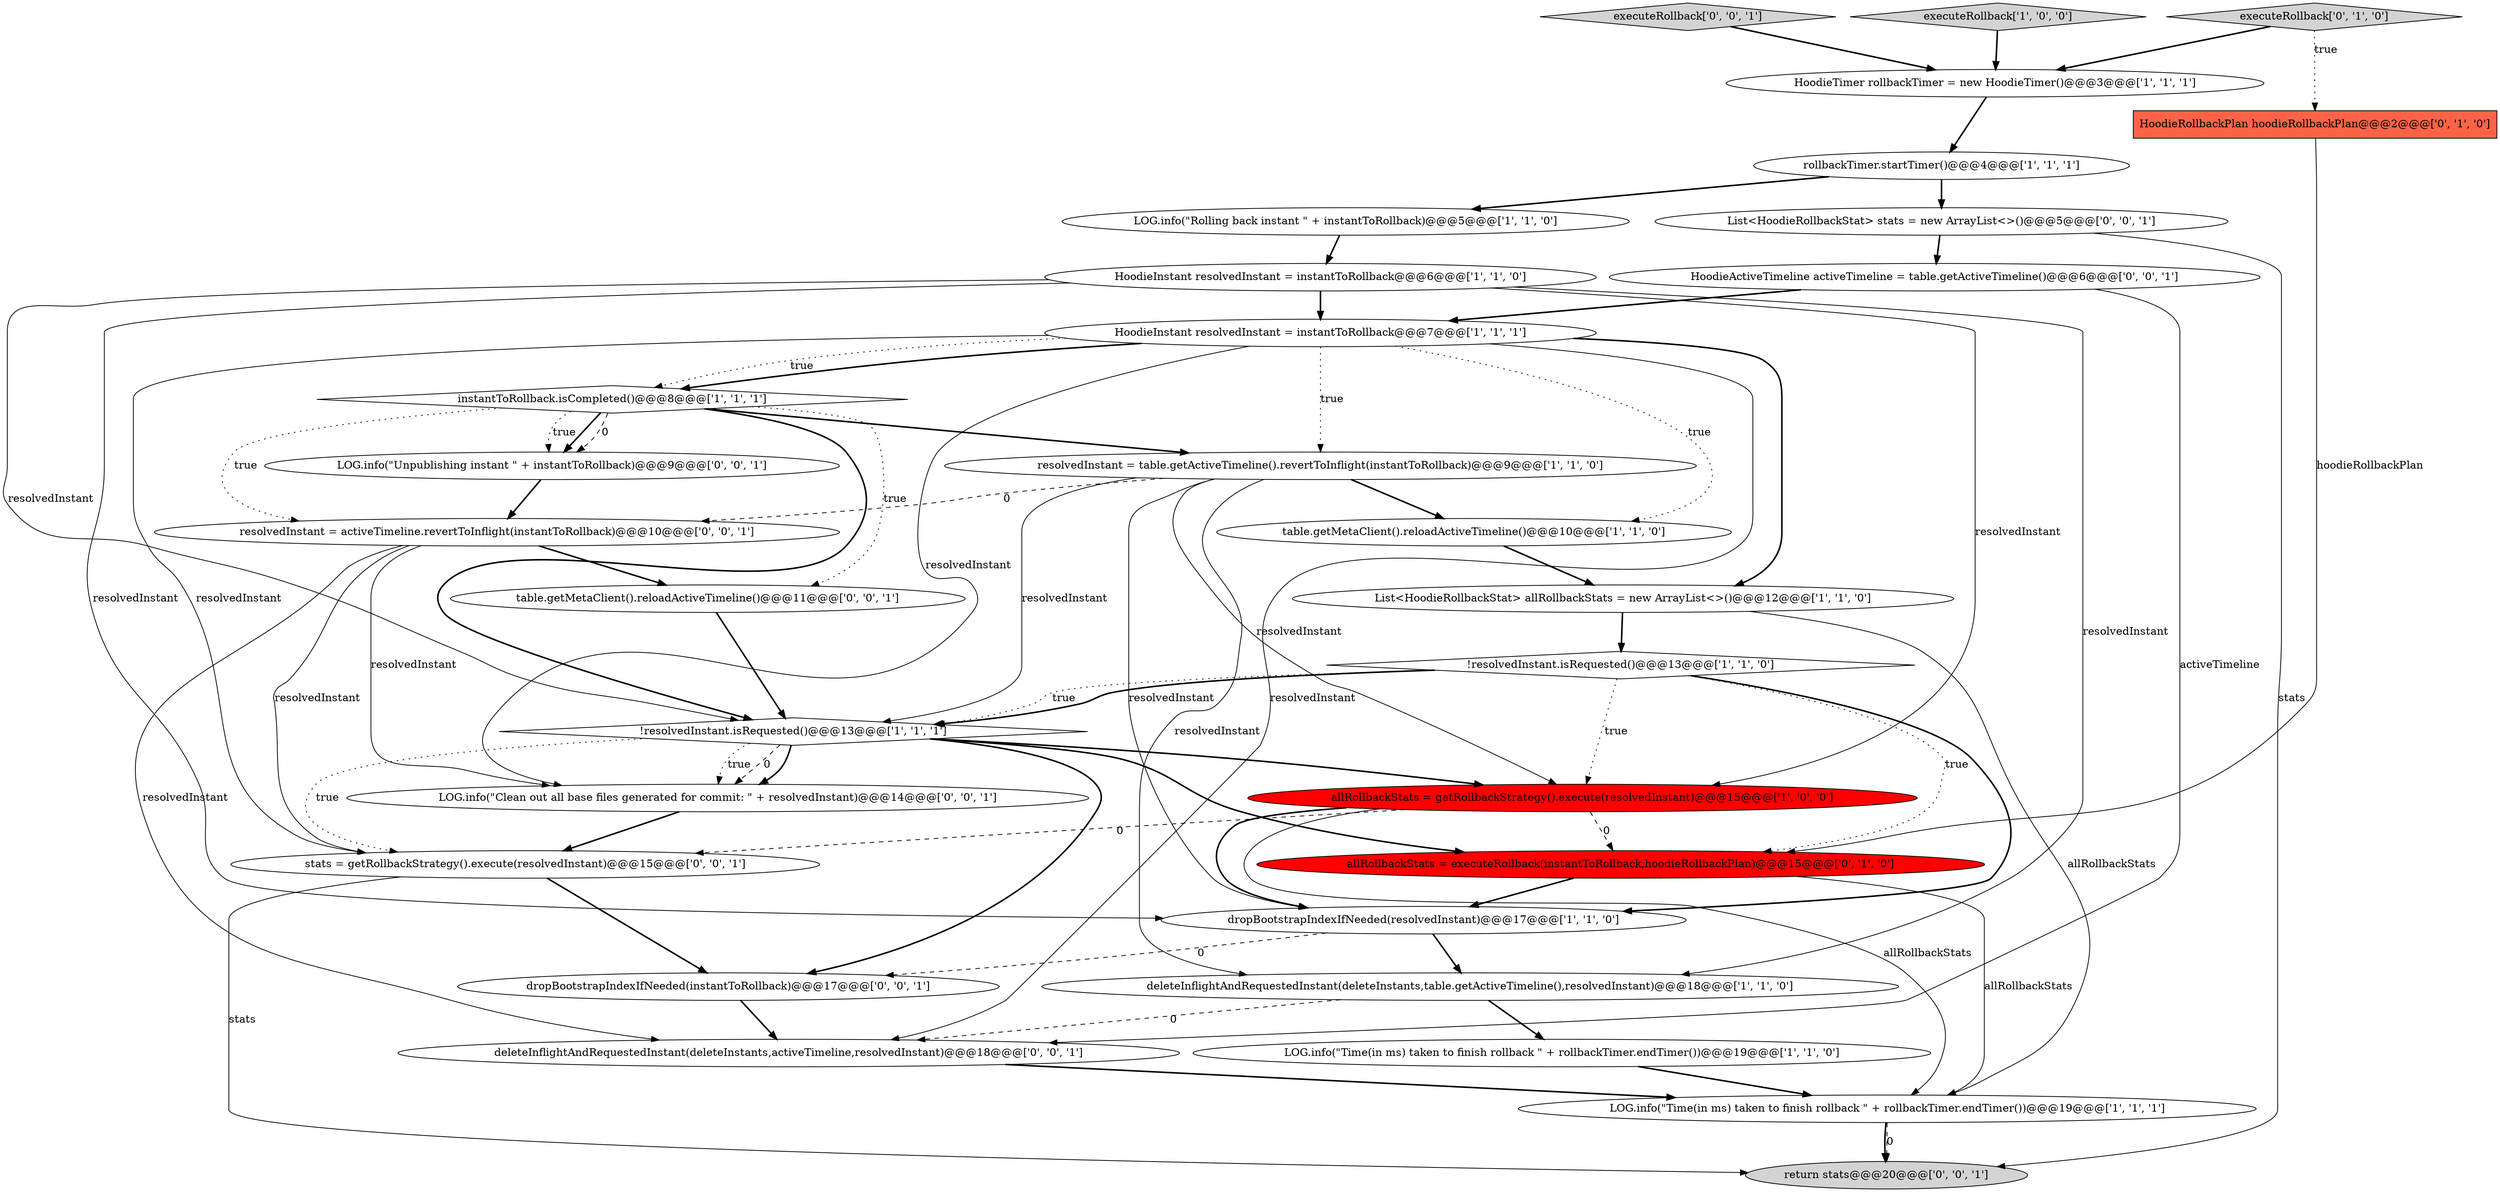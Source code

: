digraph {
24 [style = filled, label = "stats = getRollbackStrategy().execute(resolvedInstant)@@@15@@@['0', '0', '1']", fillcolor = white, shape = ellipse image = "AAA0AAABBB3BBB"];
2 [style = filled, label = "instantToRollback.isCompleted()@@@8@@@['1', '1', '1']", fillcolor = white, shape = diamond image = "AAA0AAABBB1BBB"];
20 [style = filled, label = "executeRollback['0', '0', '1']", fillcolor = lightgray, shape = diamond image = "AAA0AAABBB3BBB"];
21 [style = filled, label = "resolvedInstant = activeTimeline.revertToInflight(instantToRollback)@@@10@@@['0', '0', '1']", fillcolor = white, shape = ellipse image = "AAA0AAABBB3BBB"];
25 [style = filled, label = "table.getMetaClient().reloadActiveTimeline()@@@11@@@['0', '0', '1']", fillcolor = white, shape = ellipse image = "AAA0AAABBB3BBB"];
8 [style = filled, label = "executeRollback['1', '0', '0']", fillcolor = lightgray, shape = diamond image = "AAA0AAABBB1BBB"];
19 [style = filled, label = "HoodieRollbackPlan hoodieRollbackPlan@@@2@@@['0', '1', '0']", fillcolor = tomato, shape = box image = "AAA1AAABBB2BBB"];
27 [style = filled, label = "return stats@@@20@@@['0', '0', '1']", fillcolor = lightgray, shape = ellipse image = "AAA0AAABBB3BBB"];
22 [style = filled, label = "LOG.info(\"Unpublishing instant \" + instantToRollback)@@@9@@@['0', '0', '1']", fillcolor = white, shape = ellipse image = "AAA0AAABBB3BBB"];
26 [style = filled, label = "List<HoodieRollbackStat> stats = new ArrayList<>()@@@5@@@['0', '0', '1']", fillcolor = white, shape = ellipse image = "AAA0AAABBB3BBB"];
23 [style = filled, label = "LOG.info(\"Clean out all base files generated for commit: \" + resolvedInstant)@@@14@@@['0', '0', '1']", fillcolor = white, shape = ellipse image = "AAA0AAABBB3BBB"];
0 [style = filled, label = "resolvedInstant = table.getActiveTimeline().revertToInflight(instantToRollback)@@@9@@@['1', '1', '0']", fillcolor = white, shape = ellipse image = "AAA0AAABBB1BBB"];
1 [style = filled, label = "HoodieInstant resolvedInstant = instantToRollback@@@7@@@['1', '1', '1']", fillcolor = white, shape = ellipse image = "AAA0AAABBB1BBB"];
15 [style = filled, label = "HoodieTimer rollbackTimer = new HoodieTimer()@@@3@@@['1', '1', '1']", fillcolor = white, shape = ellipse image = "AAA0AAABBB1BBB"];
14 [style = filled, label = "LOG.info(\"Time(in ms) taken to finish rollback \" + rollbackTimer.endTimer())@@@19@@@['1', '1', '1']", fillcolor = white, shape = ellipse image = "AAA0AAABBB1BBB"];
16 [style = filled, label = "!resolvedInstant.isRequested()@@@13@@@['1', '1', '0']", fillcolor = white, shape = diamond image = "AAA0AAABBB1BBB"];
17 [style = filled, label = "allRollbackStats = executeRollback(instantToRollback,hoodieRollbackPlan)@@@15@@@['0', '1', '0']", fillcolor = red, shape = ellipse image = "AAA1AAABBB2BBB"];
4 [style = filled, label = "allRollbackStats = getRollbackStrategy().execute(resolvedInstant)@@@15@@@['1', '0', '0']", fillcolor = red, shape = ellipse image = "AAA1AAABBB1BBB"];
11 [style = filled, label = "List<HoodieRollbackStat> allRollbackStats = new ArrayList<>()@@@12@@@['1', '1', '0']", fillcolor = white, shape = ellipse image = "AAA0AAABBB1BBB"];
9 [style = filled, label = "table.getMetaClient().reloadActiveTimeline()@@@10@@@['1', '1', '0']", fillcolor = white, shape = ellipse image = "AAA0AAABBB1BBB"];
7 [style = filled, label = "deleteInflightAndRequestedInstant(deleteInstants,table.getActiveTimeline(),resolvedInstant)@@@18@@@['1', '1', '0']", fillcolor = white, shape = ellipse image = "AAA0AAABBB1BBB"];
13 [style = filled, label = "HoodieInstant resolvedInstant = instantToRollback@@@6@@@['1', '1', '0']", fillcolor = white, shape = ellipse image = "AAA0AAABBB1BBB"];
10 [style = filled, label = "LOG.info(\"Rolling back instant \" + instantToRollback)@@@5@@@['1', '1', '0']", fillcolor = white, shape = ellipse image = "AAA0AAABBB1BBB"];
12 [style = filled, label = "dropBootstrapIndexIfNeeded(resolvedInstant)@@@17@@@['1', '1', '0']", fillcolor = white, shape = ellipse image = "AAA0AAABBB1BBB"];
3 [style = filled, label = "LOG.info(\"Time(in ms) taken to finish rollback \" + rollbackTimer.endTimer())@@@19@@@['1', '1', '0']", fillcolor = white, shape = ellipse image = "AAA0AAABBB1BBB"];
5 [style = filled, label = "rollbackTimer.startTimer()@@@4@@@['1', '1', '1']", fillcolor = white, shape = ellipse image = "AAA0AAABBB1BBB"];
29 [style = filled, label = "HoodieActiveTimeline activeTimeline = table.getActiveTimeline()@@@6@@@['0', '0', '1']", fillcolor = white, shape = ellipse image = "AAA0AAABBB3BBB"];
18 [style = filled, label = "executeRollback['0', '1', '0']", fillcolor = lightgray, shape = diamond image = "AAA0AAABBB2BBB"];
6 [style = filled, label = "!resolvedInstant.isRequested()@@@13@@@['1', '1', '1']", fillcolor = white, shape = diamond image = "AAA0AAABBB1BBB"];
28 [style = filled, label = "deleteInflightAndRequestedInstant(deleteInstants,activeTimeline,resolvedInstant)@@@18@@@['0', '0', '1']", fillcolor = white, shape = ellipse image = "AAA0AAABBB3BBB"];
30 [style = filled, label = "dropBootstrapIndexIfNeeded(instantToRollback)@@@17@@@['0', '0', '1']", fillcolor = white, shape = ellipse image = "AAA0AAABBB3BBB"];
6->17 [style = bold, label=""];
11->16 [style = bold, label=""];
5->10 [style = bold, label=""];
6->24 [style = dotted, label="true"];
0->9 [style = bold, label=""];
11->14 [style = solid, label="allRollbackStats"];
8->15 [style = bold, label=""];
9->11 [style = bold, label=""];
2->22 [style = dotted, label="true"];
4->17 [style = dashed, label="0"];
13->7 [style = solid, label="resolvedInstant"];
19->17 [style = solid, label="hoodieRollbackPlan"];
2->6 [style = bold, label=""];
24->27 [style = solid, label="stats"];
6->23 [style = bold, label=""];
16->6 [style = bold, label=""];
26->29 [style = bold, label=""];
16->17 [style = dotted, label="true"];
3->14 [style = bold, label=""];
18->15 [style = bold, label=""];
18->19 [style = dotted, label="true"];
22->21 [style = bold, label=""];
5->26 [style = bold, label=""];
6->23 [style = dotted, label="true"];
2->21 [style = dotted, label="true"];
21->25 [style = bold, label=""];
21->24 [style = solid, label="resolvedInstant"];
12->30 [style = dashed, label="0"];
25->6 [style = bold, label=""];
16->4 [style = dotted, label="true"];
1->28 [style = solid, label="resolvedInstant"];
26->27 [style = solid, label="stats"];
1->23 [style = solid, label="resolvedInstant"];
14->27 [style = dashed, label="0"];
12->7 [style = bold, label=""];
7->3 [style = bold, label=""];
13->1 [style = bold, label=""];
15->5 [style = bold, label=""];
1->11 [style = bold, label=""];
24->30 [style = bold, label=""];
28->14 [style = bold, label=""];
2->25 [style = dotted, label="true"];
6->4 [style = bold, label=""];
21->28 [style = solid, label="resolvedInstant"];
23->24 [style = bold, label=""];
2->0 [style = bold, label=""];
17->12 [style = bold, label=""];
30->28 [style = bold, label=""];
17->14 [style = solid, label="allRollbackStats"];
29->28 [style = solid, label="activeTimeline"];
13->12 [style = solid, label="resolvedInstant"];
10->13 [style = bold, label=""];
7->28 [style = dashed, label="0"];
0->21 [style = dashed, label="0"];
1->9 [style = dotted, label="true"];
0->12 [style = solid, label="resolvedInstant"];
13->4 [style = solid, label="resolvedInstant"];
16->6 [style = dotted, label="true"];
4->14 [style = solid, label="allRollbackStats"];
4->12 [style = bold, label=""];
1->2 [style = bold, label=""];
1->24 [style = solid, label="resolvedInstant"];
14->27 [style = bold, label=""];
13->6 [style = solid, label="resolvedInstant"];
0->4 [style = solid, label="resolvedInstant"];
29->1 [style = bold, label=""];
0->7 [style = solid, label="resolvedInstant"];
2->22 [style = bold, label=""];
1->2 [style = dotted, label="true"];
1->0 [style = dotted, label="true"];
4->24 [style = dashed, label="0"];
20->15 [style = bold, label=""];
2->22 [style = dashed, label="0"];
16->12 [style = bold, label=""];
6->23 [style = dashed, label="0"];
0->6 [style = solid, label="resolvedInstant"];
21->23 [style = solid, label="resolvedInstant"];
6->30 [style = bold, label=""];
}
